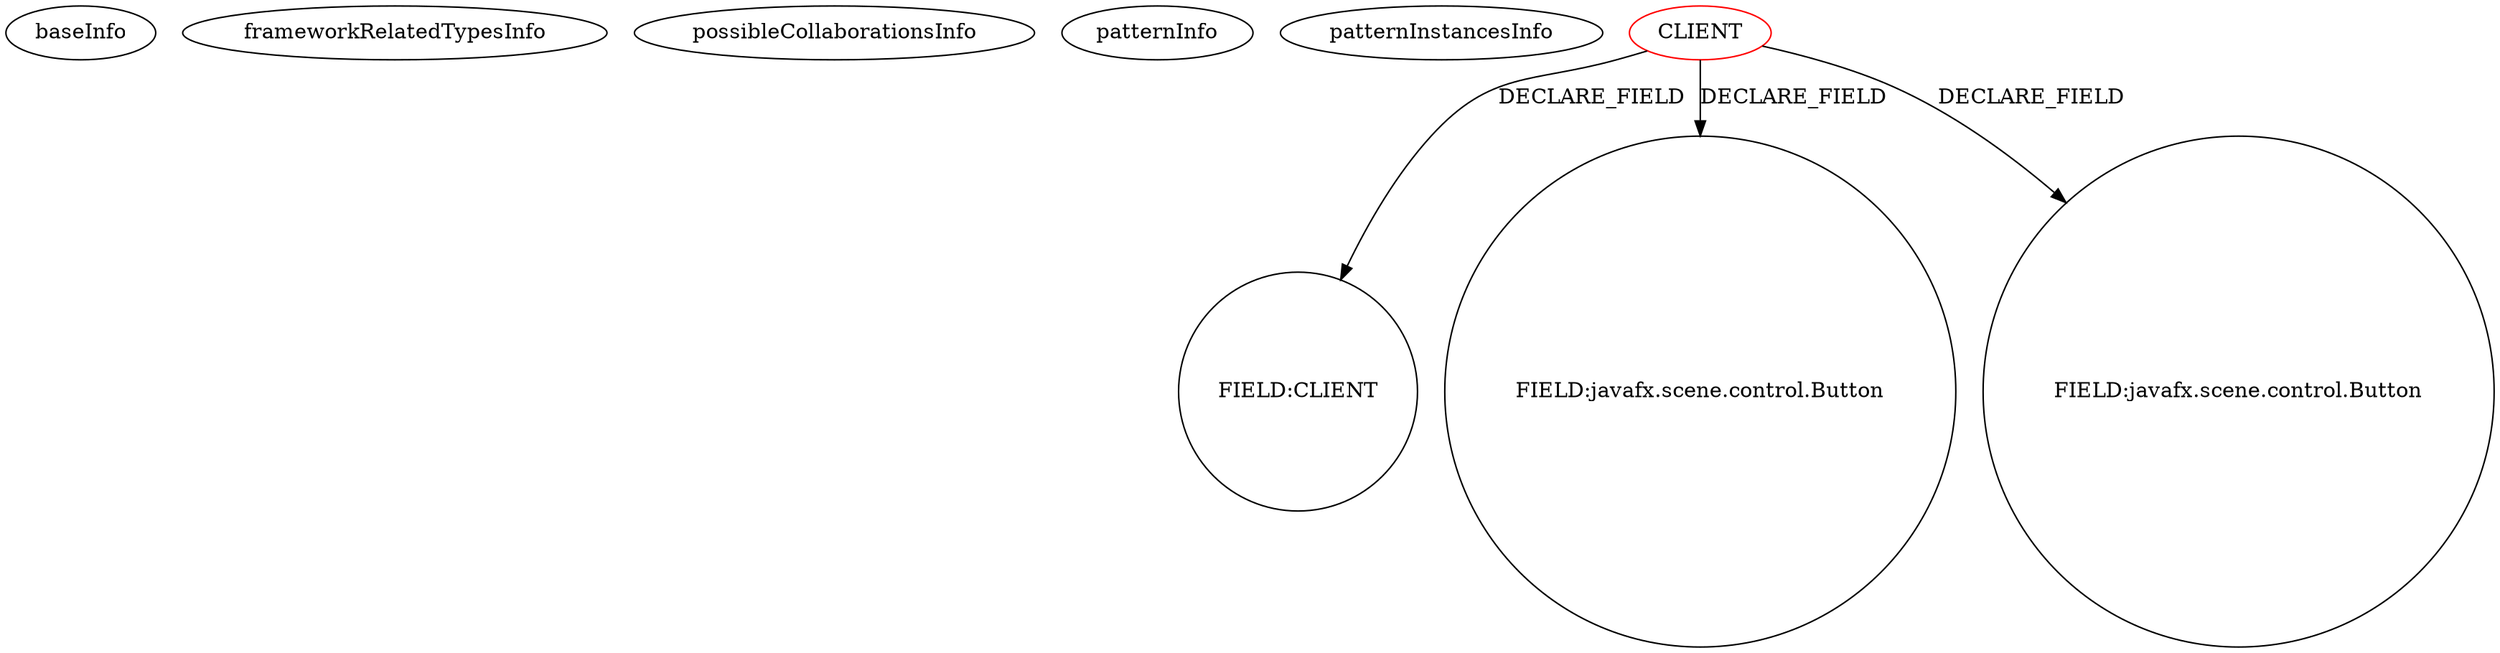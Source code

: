 digraph {
baseInfo[graphId=270,category="pattern",isAnonymous=false,possibleRelation=false]
frameworkRelatedTypesInfo[]
possibleCollaborationsInfo[]
patternInfo[frequency=26.0,patternRootClient=0]
patternInstancesInfo[0="weltensturm-milca~/weltensturm-milca/milca-master/src/milca/GUIController.java~GUIController~4745",1="iloop-kiosk-KIOSK-Project~/iloop-kiosk-KIOSK-Project/KIOSK-Project-master/src/oit/iloop/kiosk/kiosk_main/KioskMainController.java~KioskMainController~3135",2="novosga-painel-fx~/novosga-painel-fx/painel-fx-master/src/org/novosga/painel/client/ui/Controller.java~Controller~3787",3="JCake-CoupGameProgram~/JCake-CoupGameProgram/CoupGameProgram-master/src/game/remote/PlayerUi.java~PlayerUi~579",4="amonker-Trans~/amonker-Trans/Trans-master/src/cn/jingyun/trans/MainPane.java~MainPane~1847",5="brunoborges-fx2048~/brunoborges-fx2048/fx2048-master/src/game2048/Board.java~Board~2229",6="bianconejo-CEFX~/bianconejo-CEFX/CEFX-master/src/cefx/CEPrincipalController.java~CEPrincipalController~2114",7="HioLeong-DrawApp~/HioLeong-DrawApp/DrawApp-master/src/main/java/comp2013/hleong/drawapp/MainWindow.java~MainWindow~529",8="hock323-eventManager~/hock323-eventManager/EventManager-master/src/eventManager/controller/pokerTournament/TournamentController.java~TournamentController~3009",9="amonker-Trans~/amonker-Trans/Trans-master/src/cn/jingyun/trans/FFmpegArgumentsManagerPane.java~FFmpegArgumentsManagerPane~1846",10="diogocs1-FPessoais~/diogocs1-FPessoais/FPessoais-master/FinancasPessoais/src/app/controllers/HomeController.java~HomeController~2490",11="walker-clint-AIProj3~/walker-clint-AIProj3/AIProj3-master/src/application/GameBoardController.java~GameBoardController~4712",12="Tsaru-Java-MP3-Visualizations~/Tsaru-Java-MP3-Visualizations/Java-MP3-Visualizations-master/mp3 Visualization/src/VisualizationInterface.java~VisualizationInterface~1511",13="sandeepb-CiscoECG~/sandeepb-CiscoECG/CiscoECG-master/src/ciscoECGFrontend/MyController.java~MyController~4063",14="Technius-Starbound-Mod-Toolkit~/Technius-Starbound-Mod-Toolkit/Starbound-Mod-Toolkit-master/src/main/java/co/technius/starboundmodtoolkit/AssetListPane.java~AssetListPane~1415",15="mrempala-sp~/mrempala-sp/sp-master/src/application/VcSetupSquibGroups.java~VcSetupSquibGroups~3676",16="mrempala-sp~/mrempala-sp/sp-master/src/application/VcSequencePreview.java~VcSequencePreview~3683",17="cmd802-projectmain~/cmd802-projectmain/projectmain-master/GroupProject/src/topicpane/SHM.java~SHM~2292",18="dinder-mufflin-igtv~/dinder-mufflin-igtv/igtv-master/GUI/src/com/igtv/ui/ImportController.java~ImportController~2481",19="amonker-AmonkerFX~/amonker-AmonkerFX/AmonkerFX-master/src/cn/jingyun/javafx/amonker/ui/AmonkerUIApplication.java~AmonkerUIApplication~1831",20="dony1990-ProsDesktop~/dony1990-ProsDesktop/ProsDesktop-master/src/nicon/NiconDesktop/guifx/NiconNavigator/NavegadorController.java~NavegadorController~2563",21="taipeiben-DateTimePicker~/taipeiben-DateTimePicker/DateTimePicker-master/src/main/java/com/browniebytes/javafx/control/DateTimePickerPopup.java~DateTimePickerPopup~4456",22="mouradsaadi-LO23-IHM~/mouradsaadi-LO23-IHM/LO23-IHM-master/Sudoku-IHM/src/sudoko/ihm/vue/FXMLDocumentController.java~FXMLDocumentController~3651",23="weltensturm-milca~/weltensturm-milca/milca-master/src/milca/GUI.java~GUI~4747",24="prashker-KingsSGF~/prashker-KingsSGF/KingsSGF-master/src/uiSam/FighterView.java~FighterView~3912",25="aferrandoa-valenciasprints~/aferrandoa-valenciasprints/valenciasprints-master/src/controllers/MainController.java~MainController~1711"]
25[label="FIELD:CLIENT",vertexType="FIELD_DECLARATION",isFrameworkType=false,shape=circle]
0[label="CLIENT",vertexType="ROOT_CLIENT_CLASS_DECLARATION",isFrameworkType=false,color=red]
16[label="FIELD:javafx.scene.control.Button",vertexType="FIELD_DECLARATION",isFrameworkType=false,shape=circle]
10[label="FIELD:javafx.scene.control.Button",vertexType="FIELD_DECLARATION",isFrameworkType=false,shape=circle]
0->10[label="DECLARE_FIELD"]
0->25[label="DECLARE_FIELD"]
0->16[label="DECLARE_FIELD"]
}
